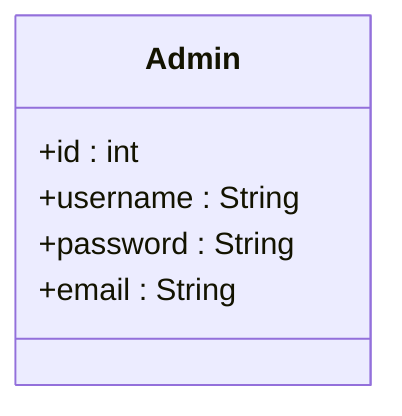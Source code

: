 classDiagram
    class Admin {
        +id : int
        +username : String
        +password : String
        +email : String

    }